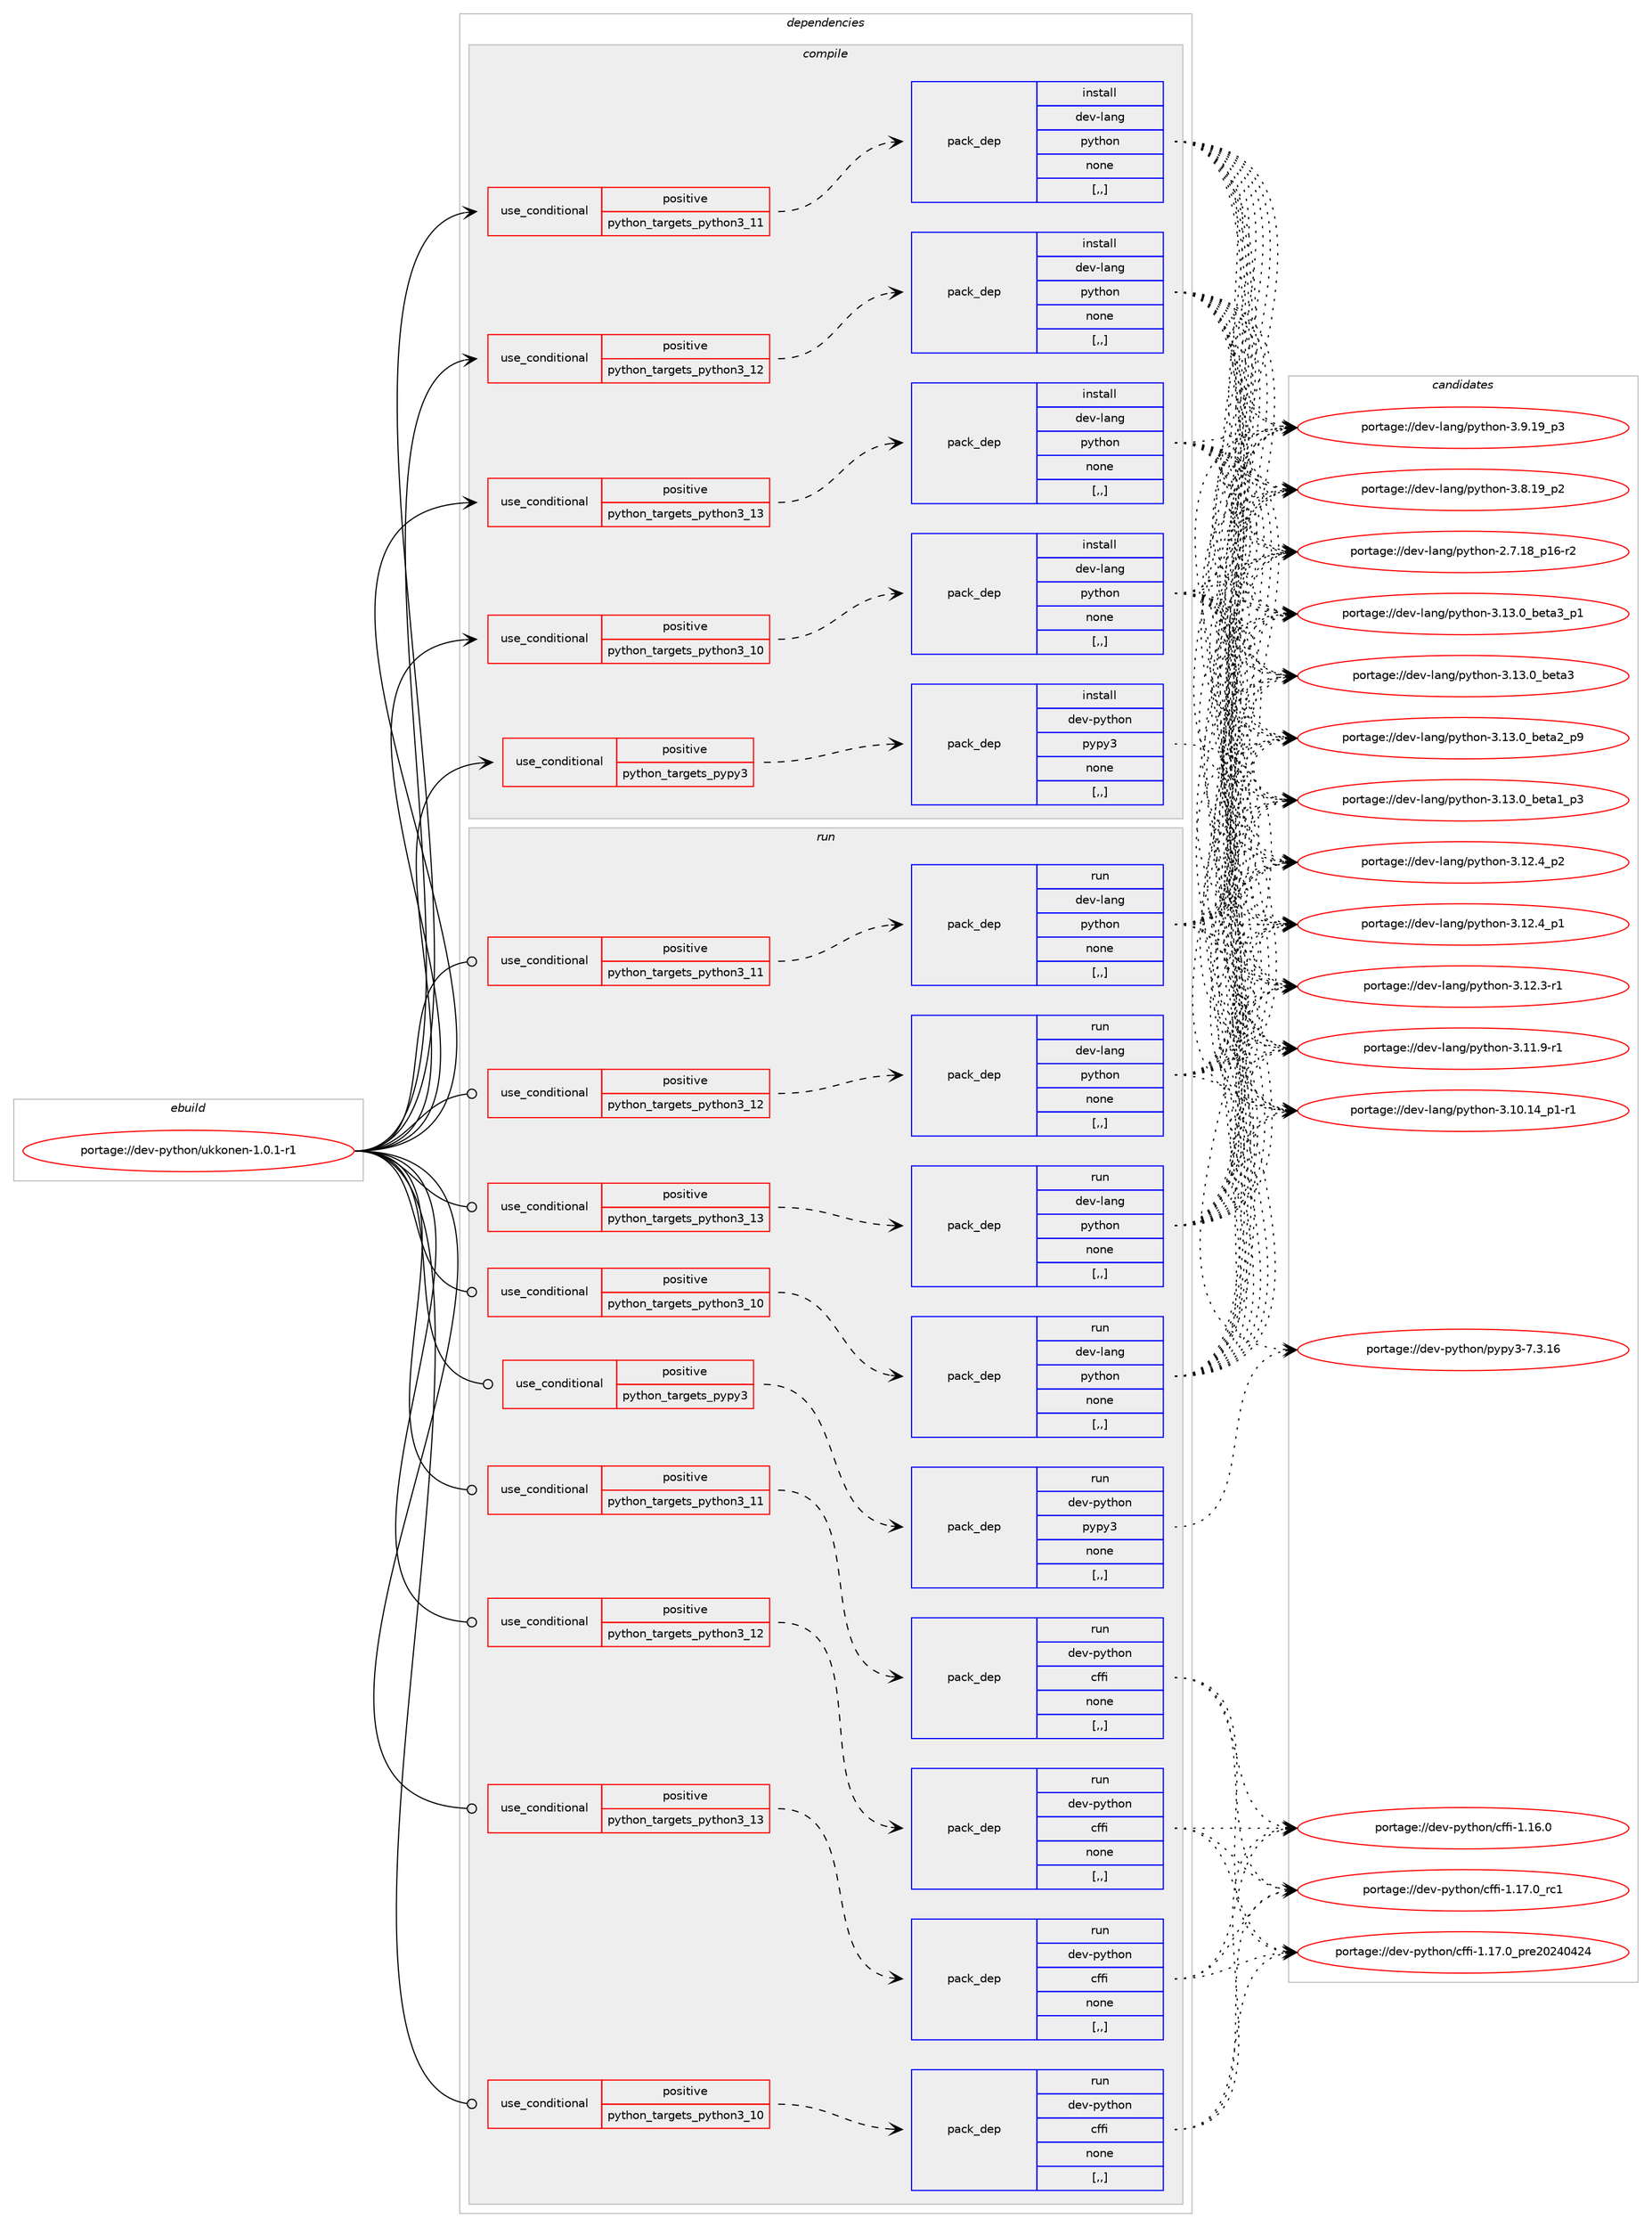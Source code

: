 digraph prolog {

# *************
# Graph options
# *************

newrank=true;
concentrate=true;
compound=true;
graph [rankdir=LR,fontname=Helvetica,fontsize=10,ranksep=1.5];#, ranksep=2.5, nodesep=0.2];
edge  [arrowhead=vee];
node  [fontname=Helvetica,fontsize=10];

# **********
# The ebuild
# **********

subgraph cluster_leftcol {
color=gray;
rank=same;
label=<<i>ebuild</i>>;
id [label="portage://dev-python/ukkonen-1.0.1-r1", color=red, width=4, href="../dev-python/ukkonen-1.0.1-r1.svg"];
}

# ****************
# The dependencies
# ****************

subgraph cluster_midcol {
color=gray;
label=<<i>dependencies</i>>;
subgraph cluster_compile {
fillcolor="#eeeeee";
style=filled;
label=<<i>compile</i>>;
subgraph cond40414 {
dependency165416 [label=<<TABLE BORDER="0" CELLBORDER="1" CELLSPACING="0" CELLPADDING="4"><TR><TD ROWSPAN="3" CELLPADDING="10">use_conditional</TD></TR><TR><TD>positive</TD></TR><TR><TD>python_targets_pypy3</TD></TR></TABLE>>, shape=none, color=red];
subgraph pack123741 {
dependency165417 [label=<<TABLE BORDER="0" CELLBORDER="1" CELLSPACING="0" CELLPADDING="4" WIDTH="220"><TR><TD ROWSPAN="6" CELLPADDING="30">pack_dep</TD></TR><TR><TD WIDTH="110">install</TD></TR><TR><TD>dev-python</TD></TR><TR><TD>pypy3</TD></TR><TR><TD>none</TD></TR><TR><TD>[,,]</TD></TR></TABLE>>, shape=none, color=blue];
}
dependency165416:e -> dependency165417:w [weight=20,style="dashed",arrowhead="vee"];
}
id:e -> dependency165416:w [weight=20,style="solid",arrowhead="vee"];
subgraph cond40415 {
dependency165418 [label=<<TABLE BORDER="0" CELLBORDER="1" CELLSPACING="0" CELLPADDING="4"><TR><TD ROWSPAN="3" CELLPADDING="10">use_conditional</TD></TR><TR><TD>positive</TD></TR><TR><TD>python_targets_python3_10</TD></TR></TABLE>>, shape=none, color=red];
subgraph pack123742 {
dependency165419 [label=<<TABLE BORDER="0" CELLBORDER="1" CELLSPACING="0" CELLPADDING="4" WIDTH="220"><TR><TD ROWSPAN="6" CELLPADDING="30">pack_dep</TD></TR><TR><TD WIDTH="110">install</TD></TR><TR><TD>dev-lang</TD></TR><TR><TD>python</TD></TR><TR><TD>none</TD></TR><TR><TD>[,,]</TD></TR></TABLE>>, shape=none, color=blue];
}
dependency165418:e -> dependency165419:w [weight=20,style="dashed",arrowhead="vee"];
}
id:e -> dependency165418:w [weight=20,style="solid",arrowhead="vee"];
subgraph cond40416 {
dependency165420 [label=<<TABLE BORDER="0" CELLBORDER="1" CELLSPACING="0" CELLPADDING="4"><TR><TD ROWSPAN="3" CELLPADDING="10">use_conditional</TD></TR><TR><TD>positive</TD></TR><TR><TD>python_targets_python3_11</TD></TR></TABLE>>, shape=none, color=red];
subgraph pack123743 {
dependency165421 [label=<<TABLE BORDER="0" CELLBORDER="1" CELLSPACING="0" CELLPADDING="4" WIDTH="220"><TR><TD ROWSPAN="6" CELLPADDING="30">pack_dep</TD></TR><TR><TD WIDTH="110">install</TD></TR><TR><TD>dev-lang</TD></TR><TR><TD>python</TD></TR><TR><TD>none</TD></TR><TR><TD>[,,]</TD></TR></TABLE>>, shape=none, color=blue];
}
dependency165420:e -> dependency165421:w [weight=20,style="dashed",arrowhead="vee"];
}
id:e -> dependency165420:w [weight=20,style="solid",arrowhead="vee"];
subgraph cond40417 {
dependency165422 [label=<<TABLE BORDER="0" CELLBORDER="1" CELLSPACING="0" CELLPADDING="4"><TR><TD ROWSPAN="3" CELLPADDING="10">use_conditional</TD></TR><TR><TD>positive</TD></TR><TR><TD>python_targets_python3_12</TD></TR></TABLE>>, shape=none, color=red];
subgraph pack123744 {
dependency165423 [label=<<TABLE BORDER="0" CELLBORDER="1" CELLSPACING="0" CELLPADDING="4" WIDTH="220"><TR><TD ROWSPAN="6" CELLPADDING="30">pack_dep</TD></TR><TR><TD WIDTH="110">install</TD></TR><TR><TD>dev-lang</TD></TR><TR><TD>python</TD></TR><TR><TD>none</TD></TR><TR><TD>[,,]</TD></TR></TABLE>>, shape=none, color=blue];
}
dependency165422:e -> dependency165423:w [weight=20,style="dashed",arrowhead="vee"];
}
id:e -> dependency165422:w [weight=20,style="solid",arrowhead="vee"];
subgraph cond40418 {
dependency165424 [label=<<TABLE BORDER="0" CELLBORDER="1" CELLSPACING="0" CELLPADDING="4"><TR><TD ROWSPAN="3" CELLPADDING="10">use_conditional</TD></TR><TR><TD>positive</TD></TR><TR><TD>python_targets_python3_13</TD></TR></TABLE>>, shape=none, color=red];
subgraph pack123745 {
dependency165425 [label=<<TABLE BORDER="0" CELLBORDER="1" CELLSPACING="0" CELLPADDING="4" WIDTH="220"><TR><TD ROWSPAN="6" CELLPADDING="30">pack_dep</TD></TR><TR><TD WIDTH="110">install</TD></TR><TR><TD>dev-lang</TD></TR><TR><TD>python</TD></TR><TR><TD>none</TD></TR><TR><TD>[,,]</TD></TR></TABLE>>, shape=none, color=blue];
}
dependency165424:e -> dependency165425:w [weight=20,style="dashed",arrowhead="vee"];
}
id:e -> dependency165424:w [weight=20,style="solid",arrowhead="vee"];
}
subgraph cluster_compileandrun {
fillcolor="#eeeeee";
style=filled;
label=<<i>compile and run</i>>;
}
subgraph cluster_run {
fillcolor="#eeeeee";
style=filled;
label=<<i>run</i>>;
subgraph cond40419 {
dependency165426 [label=<<TABLE BORDER="0" CELLBORDER="1" CELLSPACING="0" CELLPADDING="4"><TR><TD ROWSPAN="3" CELLPADDING="10">use_conditional</TD></TR><TR><TD>positive</TD></TR><TR><TD>python_targets_pypy3</TD></TR></TABLE>>, shape=none, color=red];
subgraph pack123746 {
dependency165427 [label=<<TABLE BORDER="0" CELLBORDER="1" CELLSPACING="0" CELLPADDING="4" WIDTH="220"><TR><TD ROWSPAN="6" CELLPADDING="30">pack_dep</TD></TR><TR><TD WIDTH="110">run</TD></TR><TR><TD>dev-python</TD></TR><TR><TD>pypy3</TD></TR><TR><TD>none</TD></TR><TR><TD>[,,]</TD></TR></TABLE>>, shape=none, color=blue];
}
dependency165426:e -> dependency165427:w [weight=20,style="dashed",arrowhead="vee"];
}
id:e -> dependency165426:w [weight=20,style="solid",arrowhead="odot"];
subgraph cond40420 {
dependency165428 [label=<<TABLE BORDER="0" CELLBORDER="1" CELLSPACING="0" CELLPADDING="4"><TR><TD ROWSPAN="3" CELLPADDING="10">use_conditional</TD></TR><TR><TD>positive</TD></TR><TR><TD>python_targets_python3_10</TD></TR></TABLE>>, shape=none, color=red];
subgraph pack123747 {
dependency165429 [label=<<TABLE BORDER="0" CELLBORDER="1" CELLSPACING="0" CELLPADDING="4" WIDTH="220"><TR><TD ROWSPAN="6" CELLPADDING="30">pack_dep</TD></TR><TR><TD WIDTH="110">run</TD></TR><TR><TD>dev-lang</TD></TR><TR><TD>python</TD></TR><TR><TD>none</TD></TR><TR><TD>[,,]</TD></TR></TABLE>>, shape=none, color=blue];
}
dependency165428:e -> dependency165429:w [weight=20,style="dashed",arrowhead="vee"];
}
id:e -> dependency165428:w [weight=20,style="solid",arrowhead="odot"];
subgraph cond40421 {
dependency165430 [label=<<TABLE BORDER="0" CELLBORDER="1" CELLSPACING="0" CELLPADDING="4"><TR><TD ROWSPAN="3" CELLPADDING="10">use_conditional</TD></TR><TR><TD>positive</TD></TR><TR><TD>python_targets_python3_10</TD></TR></TABLE>>, shape=none, color=red];
subgraph pack123748 {
dependency165431 [label=<<TABLE BORDER="0" CELLBORDER="1" CELLSPACING="0" CELLPADDING="4" WIDTH="220"><TR><TD ROWSPAN="6" CELLPADDING="30">pack_dep</TD></TR><TR><TD WIDTH="110">run</TD></TR><TR><TD>dev-python</TD></TR><TR><TD>cffi</TD></TR><TR><TD>none</TD></TR><TR><TD>[,,]</TD></TR></TABLE>>, shape=none, color=blue];
}
dependency165430:e -> dependency165431:w [weight=20,style="dashed",arrowhead="vee"];
}
id:e -> dependency165430:w [weight=20,style="solid",arrowhead="odot"];
subgraph cond40422 {
dependency165432 [label=<<TABLE BORDER="0" CELLBORDER="1" CELLSPACING="0" CELLPADDING="4"><TR><TD ROWSPAN="3" CELLPADDING="10">use_conditional</TD></TR><TR><TD>positive</TD></TR><TR><TD>python_targets_python3_11</TD></TR></TABLE>>, shape=none, color=red];
subgraph pack123749 {
dependency165433 [label=<<TABLE BORDER="0" CELLBORDER="1" CELLSPACING="0" CELLPADDING="4" WIDTH="220"><TR><TD ROWSPAN="6" CELLPADDING="30">pack_dep</TD></TR><TR><TD WIDTH="110">run</TD></TR><TR><TD>dev-lang</TD></TR><TR><TD>python</TD></TR><TR><TD>none</TD></TR><TR><TD>[,,]</TD></TR></TABLE>>, shape=none, color=blue];
}
dependency165432:e -> dependency165433:w [weight=20,style="dashed",arrowhead="vee"];
}
id:e -> dependency165432:w [weight=20,style="solid",arrowhead="odot"];
subgraph cond40423 {
dependency165434 [label=<<TABLE BORDER="0" CELLBORDER="1" CELLSPACING="0" CELLPADDING="4"><TR><TD ROWSPAN="3" CELLPADDING="10">use_conditional</TD></TR><TR><TD>positive</TD></TR><TR><TD>python_targets_python3_11</TD></TR></TABLE>>, shape=none, color=red];
subgraph pack123750 {
dependency165435 [label=<<TABLE BORDER="0" CELLBORDER="1" CELLSPACING="0" CELLPADDING="4" WIDTH="220"><TR><TD ROWSPAN="6" CELLPADDING="30">pack_dep</TD></TR><TR><TD WIDTH="110">run</TD></TR><TR><TD>dev-python</TD></TR><TR><TD>cffi</TD></TR><TR><TD>none</TD></TR><TR><TD>[,,]</TD></TR></TABLE>>, shape=none, color=blue];
}
dependency165434:e -> dependency165435:w [weight=20,style="dashed",arrowhead="vee"];
}
id:e -> dependency165434:w [weight=20,style="solid",arrowhead="odot"];
subgraph cond40424 {
dependency165436 [label=<<TABLE BORDER="0" CELLBORDER="1" CELLSPACING="0" CELLPADDING="4"><TR><TD ROWSPAN="3" CELLPADDING="10">use_conditional</TD></TR><TR><TD>positive</TD></TR><TR><TD>python_targets_python3_12</TD></TR></TABLE>>, shape=none, color=red];
subgraph pack123751 {
dependency165437 [label=<<TABLE BORDER="0" CELLBORDER="1" CELLSPACING="0" CELLPADDING="4" WIDTH="220"><TR><TD ROWSPAN="6" CELLPADDING="30">pack_dep</TD></TR><TR><TD WIDTH="110">run</TD></TR><TR><TD>dev-lang</TD></TR><TR><TD>python</TD></TR><TR><TD>none</TD></TR><TR><TD>[,,]</TD></TR></TABLE>>, shape=none, color=blue];
}
dependency165436:e -> dependency165437:w [weight=20,style="dashed",arrowhead="vee"];
}
id:e -> dependency165436:w [weight=20,style="solid",arrowhead="odot"];
subgraph cond40425 {
dependency165438 [label=<<TABLE BORDER="0" CELLBORDER="1" CELLSPACING="0" CELLPADDING="4"><TR><TD ROWSPAN="3" CELLPADDING="10">use_conditional</TD></TR><TR><TD>positive</TD></TR><TR><TD>python_targets_python3_12</TD></TR></TABLE>>, shape=none, color=red];
subgraph pack123752 {
dependency165439 [label=<<TABLE BORDER="0" CELLBORDER="1" CELLSPACING="0" CELLPADDING="4" WIDTH="220"><TR><TD ROWSPAN="6" CELLPADDING="30">pack_dep</TD></TR><TR><TD WIDTH="110">run</TD></TR><TR><TD>dev-python</TD></TR><TR><TD>cffi</TD></TR><TR><TD>none</TD></TR><TR><TD>[,,]</TD></TR></TABLE>>, shape=none, color=blue];
}
dependency165438:e -> dependency165439:w [weight=20,style="dashed",arrowhead="vee"];
}
id:e -> dependency165438:w [weight=20,style="solid",arrowhead="odot"];
subgraph cond40426 {
dependency165440 [label=<<TABLE BORDER="0" CELLBORDER="1" CELLSPACING="0" CELLPADDING="4"><TR><TD ROWSPAN="3" CELLPADDING="10">use_conditional</TD></TR><TR><TD>positive</TD></TR><TR><TD>python_targets_python3_13</TD></TR></TABLE>>, shape=none, color=red];
subgraph pack123753 {
dependency165441 [label=<<TABLE BORDER="0" CELLBORDER="1" CELLSPACING="0" CELLPADDING="4" WIDTH="220"><TR><TD ROWSPAN="6" CELLPADDING="30">pack_dep</TD></TR><TR><TD WIDTH="110">run</TD></TR><TR><TD>dev-lang</TD></TR><TR><TD>python</TD></TR><TR><TD>none</TD></TR><TR><TD>[,,]</TD></TR></TABLE>>, shape=none, color=blue];
}
dependency165440:e -> dependency165441:w [weight=20,style="dashed",arrowhead="vee"];
}
id:e -> dependency165440:w [weight=20,style="solid",arrowhead="odot"];
subgraph cond40427 {
dependency165442 [label=<<TABLE BORDER="0" CELLBORDER="1" CELLSPACING="0" CELLPADDING="4"><TR><TD ROWSPAN="3" CELLPADDING="10">use_conditional</TD></TR><TR><TD>positive</TD></TR><TR><TD>python_targets_python3_13</TD></TR></TABLE>>, shape=none, color=red];
subgraph pack123754 {
dependency165443 [label=<<TABLE BORDER="0" CELLBORDER="1" CELLSPACING="0" CELLPADDING="4" WIDTH="220"><TR><TD ROWSPAN="6" CELLPADDING="30">pack_dep</TD></TR><TR><TD WIDTH="110">run</TD></TR><TR><TD>dev-python</TD></TR><TR><TD>cffi</TD></TR><TR><TD>none</TD></TR><TR><TD>[,,]</TD></TR></TABLE>>, shape=none, color=blue];
}
dependency165442:e -> dependency165443:w [weight=20,style="dashed",arrowhead="vee"];
}
id:e -> dependency165442:w [weight=20,style="solid",arrowhead="odot"];
}
}

# **************
# The candidates
# **************

subgraph cluster_choices {
rank=same;
color=gray;
label=<<i>candidates</i>>;

subgraph choice123741 {
color=black;
nodesep=1;
choice10010111845112121116104111110471121211121215145554651464954 [label="portage://dev-python/pypy3-7.3.16", color=red, width=4,href="../dev-python/pypy3-7.3.16.svg"];
dependency165417:e -> choice10010111845112121116104111110471121211121215145554651464954:w [style=dotted,weight="100"];
}
subgraph choice123742 {
color=black;
nodesep=1;
choice10010111845108971101034711212111610411111045514649514648959810111697519511249 [label="portage://dev-lang/python-3.13.0_beta3_p1", color=red, width=4,href="../dev-lang/python-3.13.0_beta3_p1.svg"];
choice1001011184510897110103471121211161041111104551464951464895981011169751 [label="portage://dev-lang/python-3.13.0_beta3", color=red, width=4,href="../dev-lang/python-3.13.0_beta3.svg"];
choice10010111845108971101034711212111610411111045514649514648959810111697509511257 [label="portage://dev-lang/python-3.13.0_beta2_p9", color=red, width=4,href="../dev-lang/python-3.13.0_beta2_p9.svg"];
choice10010111845108971101034711212111610411111045514649514648959810111697499511251 [label="portage://dev-lang/python-3.13.0_beta1_p3", color=red, width=4,href="../dev-lang/python-3.13.0_beta1_p3.svg"];
choice100101118451089711010347112121116104111110455146495046529511250 [label="portage://dev-lang/python-3.12.4_p2", color=red, width=4,href="../dev-lang/python-3.12.4_p2.svg"];
choice100101118451089711010347112121116104111110455146495046529511249 [label="portage://dev-lang/python-3.12.4_p1", color=red, width=4,href="../dev-lang/python-3.12.4_p1.svg"];
choice100101118451089711010347112121116104111110455146495046514511449 [label="portage://dev-lang/python-3.12.3-r1", color=red, width=4,href="../dev-lang/python-3.12.3-r1.svg"];
choice100101118451089711010347112121116104111110455146494946574511449 [label="portage://dev-lang/python-3.11.9-r1", color=red, width=4,href="../dev-lang/python-3.11.9-r1.svg"];
choice100101118451089711010347112121116104111110455146494846495295112494511449 [label="portage://dev-lang/python-3.10.14_p1-r1", color=red, width=4,href="../dev-lang/python-3.10.14_p1-r1.svg"];
choice100101118451089711010347112121116104111110455146574649579511251 [label="portage://dev-lang/python-3.9.19_p3", color=red, width=4,href="../dev-lang/python-3.9.19_p3.svg"];
choice100101118451089711010347112121116104111110455146564649579511250 [label="portage://dev-lang/python-3.8.19_p2", color=red, width=4,href="../dev-lang/python-3.8.19_p2.svg"];
choice100101118451089711010347112121116104111110455046554649569511249544511450 [label="portage://dev-lang/python-2.7.18_p16-r2", color=red, width=4,href="../dev-lang/python-2.7.18_p16-r2.svg"];
dependency165419:e -> choice10010111845108971101034711212111610411111045514649514648959810111697519511249:w [style=dotted,weight="100"];
dependency165419:e -> choice1001011184510897110103471121211161041111104551464951464895981011169751:w [style=dotted,weight="100"];
dependency165419:e -> choice10010111845108971101034711212111610411111045514649514648959810111697509511257:w [style=dotted,weight="100"];
dependency165419:e -> choice10010111845108971101034711212111610411111045514649514648959810111697499511251:w [style=dotted,weight="100"];
dependency165419:e -> choice100101118451089711010347112121116104111110455146495046529511250:w [style=dotted,weight="100"];
dependency165419:e -> choice100101118451089711010347112121116104111110455146495046529511249:w [style=dotted,weight="100"];
dependency165419:e -> choice100101118451089711010347112121116104111110455146495046514511449:w [style=dotted,weight="100"];
dependency165419:e -> choice100101118451089711010347112121116104111110455146494946574511449:w [style=dotted,weight="100"];
dependency165419:e -> choice100101118451089711010347112121116104111110455146494846495295112494511449:w [style=dotted,weight="100"];
dependency165419:e -> choice100101118451089711010347112121116104111110455146574649579511251:w [style=dotted,weight="100"];
dependency165419:e -> choice100101118451089711010347112121116104111110455146564649579511250:w [style=dotted,weight="100"];
dependency165419:e -> choice100101118451089711010347112121116104111110455046554649569511249544511450:w [style=dotted,weight="100"];
}
subgraph choice123743 {
color=black;
nodesep=1;
choice10010111845108971101034711212111610411111045514649514648959810111697519511249 [label="portage://dev-lang/python-3.13.0_beta3_p1", color=red, width=4,href="../dev-lang/python-3.13.0_beta3_p1.svg"];
choice1001011184510897110103471121211161041111104551464951464895981011169751 [label="portage://dev-lang/python-3.13.0_beta3", color=red, width=4,href="../dev-lang/python-3.13.0_beta3.svg"];
choice10010111845108971101034711212111610411111045514649514648959810111697509511257 [label="portage://dev-lang/python-3.13.0_beta2_p9", color=red, width=4,href="../dev-lang/python-3.13.0_beta2_p9.svg"];
choice10010111845108971101034711212111610411111045514649514648959810111697499511251 [label="portage://dev-lang/python-3.13.0_beta1_p3", color=red, width=4,href="../dev-lang/python-3.13.0_beta1_p3.svg"];
choice100101118451089711010347112121116104111110455146495046529511250 [label="portage://dev-lang/python-3.12.4_p2", color=red, width=4,href="../dev-lang/python-3.12.4_p2.svg"];
choice100101118451089711010347112121116104111110455146495046529511249 [label="portage://dev-lang/python-3.12.4_p1", color=red, width=4,href="../dev-lang/python-3.12.4_p1.svg"];
choice100101118451089711010347112121116104111110455146495046514511449 [label="portage://dev-lang/python-3.12.3-r1", color=red, width=4,href="../dev-lang/python-3.12.3-r1.svg"];
choice100101118451089711010347112121116104111110455146494946574511449 [label="portage://dev-lang/python-3.11.9-r1", color=red, width=4,href="../dev-lang/python-3.11.9-r1.svg"];
choice100101118451089711010347112121116104111110455146494846495295112494511449 [label="portage://dev-lang/python-3.10.14_p1-r1", color=red, width=4,href="../dev-lang/python-3.10.14_p1-r1.svg"];
choice100101118451089711010347112121116104111110455146574649579511251 [label="portage://dev-lang/python-3.9.19_p3", color=red, width=4,href="../dev-lang/python-3.9.19_p3.svg"];
choice100101118451089711010347112121116104111110455146564649579511250 [label="portage://dev-lang/python-3.8.19_p2", color=red, width=4,href="../dev-lang/python-3.8.19_p2.svg"];
choice100101118451089711010347112121116104111110455046554649569511249544511450 [label="portage://dev-lang/python-2.7.18_p16-r2", color=red, width=4,href="../dev-lang/python-2.7.18_p16-r2.svg"];
dependency165421:e -> choice10010111845108971101034711212111610411111045514649514648959810111697519511249:w [style=dotted,weight="100"];
dependency165421:e -> choice1001011184510897110103471121211161041111104551464951464895981011169751:w [style=dotted,weight="100"];
dependency165421:e -> choice10010111845108971101034711212111610411111045514649514648959810111697509511257:w [style=dotted,weight="100"];
dependency165421:e -> choice10010111845108971101034711212111610411111045514649514648959810111697499511251:w [style=dotted,weight="100"];
dependency165421:e -> choice100101118451089711010347112121116104111110455146495046529511250:w [style=dotted,weight="100"];
dependency165421:e -> choice100101118451089711010347112121116104111110455146495046529511249:w [style=dotted,weight="100"];
dependency165421:e -> choice100101118451089711010347112121116104111110455146495046514511449:w [style=dotted,weight="100"];
dependency165421:e -> choice100101118451089711010347112121116104111110455146494946574511449:w [style=dotted,weight="100"];
dependency165421:e -> choice100101118451089711010347112121116104111110455146494846495295112494511449:w [style=dotted,weight="100"];
dependency165421:e -> choice100101118451089711010347112121116104111110455146574649579511251:w [style=dotted,weight="100"];
dependency165421:e -> choice100101118451089711010347112121116104111110455146564649579511250:w [style=dotted,weight="100"];
dependency165421:e -> choice100101118451089711010347112121116104111110455046554649569511249544511450:w [style=dotted,weight="100"];
}
subgraph choice123744 {
color=black;
nodesep=1;
choice10010111845108971101034711212111610411111045514649514648959810111697519511249 [label="portage://dev-lang/python-3.13.0_beta3_p1", color=red, width=4,href="../dev-lang/python-3.13.0_beta3_p1.svg"];
choice1001011184510897110103471121211161041111104551464951464895981011169751 [label="portage://dev-lang/python-3.13.0_beta3", color=red, width=4,href="../dev-lang/python-3.13.0_beta3.svg"];
choice10010111845108971101034711212111610411111045514649514648959810111697509511257 [label="portage://dev-lang/python-3.13.0_beta2_p9", color=red, width=4,href="../dev-lang/python-3.13.0_beta2_p9.svg"];
choice10010111845108971101034711212111610411111045514649514648959810111697499511251 [label="portage://dev-lang/python-3.13.0_beta1_p3", color=red, width=4,href="../dev-lang/python-3.13.0_beta1_p3.svg"];
choice100101118451089711010347112121116104111110455146495046529511250 [label="portage://dev-lang/python-3.12.4_p2", color=red, width=4,href="../dev-lang/python-3.12.4_p2.svg"];
choice100101118451089711010347112121116104111110455146495046529511249 [label="portage://dev-lang/python-3.12.4_p1", color=red, width=4,href="../dev-lang/python-3.12.4_p1.svg"];
choice100101118451089711010347112121116104111110455146495046514511449 [label="portage://dev-lang/python-3.12.3-r1", color=red, width=4,href="../dev-lang/python-3.12.3-r1.svg"];
choice100101118451089711010347112121116104111110455146494946574511449 [label="portage://dev-lang/python-3.11.9-r1", color=red, width=4,href="../dev-lang/python-3.11.9-r1.svg"];
choice100101118451089711010347112121116104111110455146494846495295112494511449 [label="portage://dev-lang/python-3.10.14_p1-r1", color=red, width=4,href="../dev-lang/python-3.10.14_p1-r1.svg"];
choice100101118451089711010347112121116104111110455146574649579511251 [label="portage://dev-lang/python-3.9.19_p3", color=red, width=4,href="../dev-lang/python-3.9.19_p3.svg"];
choice100101118451089711010347112121116104111110455146564649579511250 [label="portage://dev-lang/python-3.8.19_p2", color=red, width=4,href="../dev-lang/python-3.8.19_p2.svg"];
choice100101118451089711010347112121116104111110455046554649569511249544511450 [label="portage://dev-lang/python-2.7.18_p16-r2", color=red, width=4,href="../dev-lang/python-2.7.18_p16-r2.svg"];
dependency165423:e -> choice10010111845108971101034711212111610411111045514649514648959810111697519511249:w [style=dotted,weight="100"];
dependency165423:e -> choice1001011184510897110103471121211161041111104551464951464895981011169751:w [style=dotted,weight="100"];
dependency165423:e -> choice10010111845108971101034711212111610411111045514649514648959810111697509511257:w [style=dotted,weight="100"];
dependency165423:e -> choice10010111845108971101034711212111610411111045514649514648959810111697499511251:w [style=dotted,weight="100"];
dependency165423:e -> choice100101118451089711010347112121116104111110455146495046529511250:w [style=dotted,weight="100"];
dependency165423:e -> choice100101118451089711010347112121116104111110455146495046529511249:w [style=dotted,weight="100"];
dependency165423:e -> choice100101118451089711010347112121116104111110455146495046514511449:w [style=dotted,weight="100"];
dependency165423:e -> choice100101118451089711010347112121116104111110455146494946574511449:w [style=dotted,weight="100"];
dependency165423:e -> choice100101118451089711010347112121116104111110455146494846495295112494511449:w [style=dotted,weight="100"];
dependency165423:e -> choice100101118451089711010347112121116104111110455146574649579511251:w [style=dotted,weight="100"];
dependency165423:e -> choice100101118451089711010347112121116104111110455146564649579511250:w [style=dotted,weight="100"];
dependency165423:e -> choice100101118451089711010347112121116104111110455046554649569511249544511450:w [style=dotted,weight="100"];
}
subgraph choice123745 {
color=black;
nodesep=1;
choice10010111845108971101034711212111610411111045514649514648959810111697519511249 [label="portage://dev-lang/python-3.13.0_beta3_p1", color=red, width=4,href="../dev-lang/python-3.13.0_beta3_p1.svg"];
choice1001011184510897110103471121211161041111104551464951464895981011169751 [label="portage://dev-lang/python-3.13.0_beta3", color=red, width=4,href="../dev-lang/python-3.13.0_beta3.svg"];
choice10010111845108971101034711212111610411111045514649514648959810111697509511257 [label="portage://dev-lang/python-3.13.0_beta2_p9", color=red, width=4,href="../dev-lang/python-3.13.0_beta2_p9.svg"];
choice10010111845108971101034711212111610411111045514649514648959810111697499511251 [label="portage://dev-lang/python-3.13.0_beta1_p3", color=red, width=4,href="../dev-lang/python-3.13.0_beta1_p3.svg"];
choice100101118451089711010347112121116104111110455146495046529511250 [label="portage://dev-lang/python-3.12.4_p2", color=red, width=4,href="../dev-lang/python-3.12.4_p2.svg"];
choice100101118451089711010347112121116104111110455146495046529511249 [label="portage://dev-lang/python-3.12.4_p1", color=red, width=4,href="../dev-lang/python-3.12.4_p1.svg"];
choice100101118451089711010347112121116104111110455146495046514511449 [label="portage://dev-lang/python-3.12.3-r1", color=red, width=4,href="../dev-lang/python-3.12.3-r1.svg"];
choice100101118451089711010347112121116104111110455146494946574511449 [label="portage://dev-lang/python-3.11.9-r1", color=red, width=4,href="../dev-lang/python-3.11.9-r1.svg"];
choice100101118451089711010347112121116104111110455146494846495295112494511449 [label="portage://dev-lang/python-3.10.14_p1-r1", color=red, width=4,href="../dev-lang/python-3.10.14_p1-r1.svg"];
choice100101118451089711010347112121116104111110455146574649579511251 [label="portage://dev-lang/python-3.9.19_p3", color=red, width=4,href="../dev-lang/python-3.9.19_p3.svg"];
choice100101118451089711010347112121116104111110455146564649579511250 [label="portage://dev-lang/python-3.8.19_p2", color=red, width=4,href="../dev-lang/python-3.8.19_p2.svg"];
choice100101118451089711010347112121116104111110455046554649569511249544511450 [label="portage://dev-lang/python-2.7.18_p16-r2", color=red, width=4,href="../dev-lang/python-2.7.18_p16-r2.svg"];
dependency165425:e -> choice10010111845108971101034711212111610411111045514649514648959810111697519511249:w [style=dotted,weight="100"];
dependency165425:e -> choice1001011184510897110103471121211161041111104551464951464895981011169751:w [style=dotted,weight="100"];
dependency165425:e -> choice10010111845108971101034711212111610411111045514649514648959810111697509511257:w [style=dotted,weight="100"];
dependency165425:e -> choice10010111845108971101034711212111610411111045514649514648959810111697499511251:w [style=dotted,weight="100"];
dependency165425:e -> choice100101118451089711010347112121116104111110455146495046529511250:w [style=dotted,weight="100"];
dependency165425:e -> choice100101118451089711010347112121116104111110455146495046529511249:w [style=dotted,weight="100"];
dependency165425:e -> choice100101118451089711010347112121116104111110455146495046514511449:w [style=dotted,weight="100"];
dependency165425:e -> choice100101118451089711010347112121116104111110455146494946574511449:w [style=dotted,weight="100"];
dependency165425:e -> choice100101118451089711010347112121116104111110455146494846495295112494511449:w [style=dotted,weight="100"];
dependency165425:e -> choice100101118451089711010347112121116104111110455146574649579511251:w [style=dotted,weight="100"];
dependency165425:e -> choice100101118451089711010347112121116104111110455146564649579511250:w [style=dotted,weight="100"];
dependency165425:e -> choice100101118451089711010347112121116104111110455046554649569511249544511450:w [style=dotted,weight="100"];
}
subgraph choice123746 {
color=black;
nodesep=1;
choice10010111845112121116104111110471121211121215145554651464954 [label="portage://dev-python/pypy3-7.3.16", color=red, width=4,href="../dev-python/pypy3-7.3.16.svg"];
dependency165427:e -> choice10010111845112121116104111110471121211121215145554651464954:w [style=dotted,weight="100"];
}
subgraph choice123747 {
color=black;
nodesep=1;
choice10010111845108971101034711212111610411111045514649514648959810111697519511249 [label="portage://dev-lang/python-3.13.0_beta3_p1", color=red, width=4,href="../dev-lang/python-3.13.0_beta3_p1.svg"];
choice1001011184510897110103471121211161041111104551464951464895981011169751 [label="portage://dev-lang/python-3.13.0_beta3", color=red, width=4,href="../dev-lang/python-3.13.0_beta3.svg"];
choice10010111845108971101034711212111610411111045514649514648959810111697509511257 [label="portage://dev-lang/python-3.13.0_beta2_p9", color=red, width=4,href="../dev-lang/python-3.13.0_beta2_p9.svg"];
choice10010111845108971101034711212111610411111045514649514648959810111697499511251 [label="portage://dev-lang/python-3.13.0_beta1_p3", color=red, width=4,href="../dev-lang/python-3.13.0_beta1_p3.svg"];
choice100101118451089711010347112121116104111110455146495046529511250 [label="portage://dev-lang/python-3.12.4_p2", color=red, width=4,href="../dev-lang/python-3.12.4_p2.svg"];
choice100101118451089711010347112121116104111110455146495046529511249 [label="portage://dev-lang/python-3.12.4_p1", color=red, width=4,href="../dev-lang/python-3.12.4_p1.svg"];
choice100101118451089711010347112121116104111110455146495046514511449 [label="portage://dev-lang/python-3.12.3-r1", color=red, width=4,href="../dev-lang/python-3.12.3-r1.svg"];
choice100101118451089711010347112121116104111110455146494946574511449 [label="portage://dev-lang/python-3.11.9-r1", color=red, width=4,href="../dev-lang/python-3.11.9-r1.svg"];
choice100101118451089711010347112121116104111110455146494846495295112494511449 [label="portage://dev-lang/python-3.10.14_p1-r1", color=red, width=4,href="../dev-lang/python-3.10.14_p1-r1.svg"];
choice100101118451089711010347112121116104111110455146574649579511251 [label="portage://dev-lang/python-3.9.19_p3", color=red, width=4,href="../dev-lang/python-3.9.19_p3.svg"];
choice100101118451089711010347112121116104111110455146564649579511250 [label="portage://dev-lang/python-3.8.19_p2", color=red, width=4,href="../dev-lang/python-3.8.19_p2.svg"];
choice100101118451089711010347112121116104111110455046554649569511249544511450 [label="portage://dev-lang/python-2.7.18_p16-r2", color=red, width=4,href="../dev-lang/python-2.7.18_p16-r2.svg"];
dependency165429:e -> choice10010111845108971101034711212111610411111045514649514648959810111697519511249:w [style=dotted,weight="100"];
dependency165429:e -> choice1001011184510897110103471121211161041111104551464951464895981011169751:w [style=dotted,weight="100"];
dependency165429:e -> choice10010111845108971101034711212111610411111045514649514648959810111697509511257:w [style=dotted,weight="100"];
dependency165429:e -> choice10010111845108971101034711212111610411111045514649514648959810111697499511251:w [style=dotted,weight="100"];
dependency165429:e -> choice100101118451089711010347112121116104111110455146495046529511250:w [style=dotted,weight="100"];
dependency165429:e -> choice100101118451089711010347112121116104111110455146495046529511249:w [style=dotted,weight="100"];
dependency165429:e -> choice100101118451089711010347112121116104111110455146495046514511449:w [style=dotted,weight="100"];
dependency165429:e -> choice100101118451089711010347112121116104111110455146494946574511449:w [style=dotted,weight="100"];
dependency165429:e -> choice100101118451089711010347112121116104111110455146494846495295112494511449:w [style=dotted,weight="100"];
dependency165429:e -> choice100101118451089711010347112121116104111110455146574649579511251:w [style=dotted,weight="100"];
dependency165429:e -> choice100101118451089711010347112121116104111110455146564649579511250:w [style=dotted,weight="100"];
dependency165429:e -> choice100101118451089711010347112121116104111110455046554649569511249544511450:w [style=dotted,weight="100"];
}
subgraph choice123748 {
color=black;
nodesep=1;
choice10010111845112121116104111110479910210210545494649554648951149949 [label="portage://dev-python/cffi-1.17.0_rc1", color=red, width=4,href="../dev-python/cffi-1.17.0_rc1.svg"];
choice10010111845112121116104111110479910210210545494649554648951121141015048505248525052 [label="portage://dev-python/cffi-1.17.0_pre20240424", color=red, width=4,href="../dev-python/cffi-1.17.0_pre20240424.svg"];
choice10010111845112121116104111110479910210210545494649544648 [label="portage://dev-python/cffi-1.16.0", color=red, width=4,href="../dev-python/cffi-1.16.0.svg"];
dependency165431:e -> choice10010111845112121116104111110479910210210545494649554648951149949:w [style=dotted,weight="100"];
dependency165431:e -> choice10010111845112121116104111110479910210210545494649554648951121141015048505248525052:w [style=dotted,weight="100"];
dependency165431:e -> choice10010111845112121116104111110479910210210545494649544648:w [style=dotted,weight="100"];
}
subgraph choice123749 {
color=black;
nodesep=1;
choice10010111845108971101034711212111610411111045514649514648959810111697519511249 [label="portage://dev-lang/python-3.13.0_beta3_p1", color=red, width=4,href="../dev-lang/python-3.13.0_beta3_p1.svg"];
choice1001011184510897110103471121211161041111104551464951464895981011169751 [label="portage://dev-lang/python-3.13.0_beta3", color=red, width=4,href="../dev-lang/python-3.13.0_beta3.svg"];
choice10010111845108971101034711212111610411111045514649514648959810111697509511257 [label="portage://dev-lang/python-3.13.0_beta2_p9", color=red, width=4,href="../dev-lang/python-3.13.0_beta2_p9.svg"];
choice10010111845108971101034711212111610411111045514649514648959810111697499511251 [label="portage://dev-lang/python-3.13.0_beta1_p3", color=red, width=4,href="../dev-lang/python-3.13.0_beta1_p3.svg"];
choice100101118451089711010347112121116104111110455146495046529511250 [label="portage://dev-lang/python-3.12.4_p2", color=red, width=4,href="../dev-lang/python-3.12.4_p2.svg"];
choice100101118451089711010347112121116104111110455146495046529511249 [label="portage://dev-lang/python-3.12.4_p1", color=red, width=4,href="../dev-lang/python-3.12.4_p1.svg"];
choice100101118451089711010347112121116104111110455146495046514511449 [label="portage://dev-lang/python-3.12.3-r1", color=red, width=4,href="../dev-lang/python-3.12.3-r1.svg"];
choice100101118451089711010347112121116104111110455146494946574511449 [label="portage://dev-lang/python-3.11.9-r1", color=red, width=4,href="../dev-lang/python-3.11.9-r1.svg"];
choice100101118451089711010347112121116104111110455146494846495295112494511449 [label="portage://dev-lang/python-3.10.14_p1-r1", color=red, width=4,href="../dev-lang/python-3.10.14_p1-r1.svg"];
choice100101118451089711010347112121116104111110455146574649579511251 [label="portage://dev-lang/python-3.9.19_p3", color=red, width=4,href="../dev-lang/python-3.9.19_p3.svg"];
choice100101118451089711010347112121116104111110455146564649579511250 [label="portage://dev-lang/python-3.8.19_p2", color=red, width=4,href="../dev-lang/python-3.8.19_p2.svg"];
choice100101118451089711010347112121116104111110455046554649569511249544511450 [label="portage://dev-lang/python-2.7.18_p16-r2", color=red, width=4,href="../dev-lang/python-2.7.18_p16-r2.svg"];
dependency165433:e -> choice10010111845108971101034711212111610411111045514649514648959810111697519511249:w [style=dotted,weight="100"];
dependency165433:e -> choice1001011184510897110103471121211161041111104551464951464895981011169751:w [style=dotted,weight="100"];
dependency165433:e -> choice10010111845108971101034711212111610411111045514649514648959810111697509511257:w [style=dotted,weight="100"];
dependency165433:e -> choice10010111845108971101034711212111610411111045514649514648959810111697499511251:w [style=dotted,weight="100"];
dependency165433:e -> choice100101118451089711010347112121116104111110455146495046529511250:w [style=dotted,weight="100"];
dependency165433:e -> choice100101118451089711010347112121116104111110455146495046529511249:w [style=dotted,weight="100"];
dependency165433:e -> choice100101118451089711010347112121116104111110455146495046514511449:w [style=dotted,weight="100"];
dependency165433:e -> choice100101118451089711010347112121116104111110455146494946574511449:w [style=dotted,weight="100"];
dependency165433:e -> choice100101118451089711010347112121116104111110455146494846495295112494511449:w [style=dotted,weight="100"];
dependency165433:e -> choice100101118451089711010347112121116104111110455146574649579511251:w [style=dotted,weight="100"];
dependency165433:e -> choice100101118451089711010347112121116104111110455146564649579511250:w [style=dotted,weight="100"];
dependency165433:e -> choice100101118451089711010347112121116104111110455046554649569511249544511450:w [style=dotted,weight="100"];
}
subgraph choice123750 {
color=black;
nodesep=1;
choice10010111845112121116104111110479910210210545494649554648951149949 [label="portage://dev-python/cffi-1.17.0_rc1", color=red, width=4,href="../dev-python/cffi-1.17.0_rc1.svg"];
choice10010111845112121116104111110479910210210545494649554648951121141015048505248525052 [label="portage://dev-python/cffi-1.17.0_pre20240424", color=red, width=4,href="../dev-python/cffi-1.17.0_pre20240424.svg"];
choice10010111845112121116104111110479910210210545494649544648 [label="portage://dev-python/cffi-1.16.0", color=red, width=4,href="../dev-python/cffi-1.16.0.svg"];
dependency165435:e -> choice10010111845112121116104111110479910210210545494649554648951149949:w [style=dotted,weight="100"];
dependency165435:e -> choice10010111845112121116104111110479910210210545494649554648951121141015048505248525052:w [style=dotted,weight="100"];
dependency165435:e -> choice10010111845112121116104111110479910210210545494649544648:w [style=dotted,weight="100"];
}
subgraph choice123751 {
color=black;
nodesep=1;
choice10010111845108971101034711212111610411111045514649514648959810111697519511249 [label="portage://dev-lang/python-3.13.0_beta3_p1", color=red, width=4,href="../dev-lang/python-3.13.0_beta3_p1.svg"];
choice1001011184510897110103471121211161041111104551464951464895981011169751 [label="portage://dev-lang/python-3.13.0_beta3", color=red, width=4,href="../dev-lang/python-3.13.0_beta3.svg"];
choice10010111845108971101034711212111610411111045514649514648959810111697509511257 [label="portage://dev-lang/python-3.13.0_beta2_p9", color=red, width=4,href="../dev-lang/python-3.13.0_beta2_p9.svg"];
choice10010111845108971101034711212111610411111045514649514648959810111697499511251 [label="portage://dev-lang/python-3.13.0_beta1_p3", color=red, width=4,href="../dev-lang/python-3.13.0_beta1_p3.svg"];
choice100101118451089711010347112121116104111110455146495046529511250 [label="portage://dev-lang/python-3.12.4_p2", color=red, width=4,href="../dev-lang/python-3.12.4_p2.svg"];
choice100101118451089711010347112121116104111110455146495046529511249 [label="portage://dev-lang/python-3.12.4_p1", color=red, width=4,href="../dev-lang/python-3.12.4_p1.svg"];
choice100101118451089711010347112121116104111110455146495046514511449 [label="portage://dev-lang/python-3.12.3-r1", color=red, width=4,href="../dev-lang/python-3.12.3-r1.svg"];
choice100101118451089711010347112121116104111110455146494946574511449 [label="portage://dev-lang/python-3.11.9-r1", color=red, width=4,href="../dev-lang/python-3.11.9-r1.svg"];
choice100101118451089711010347112121116104111110455146494846495295112494511449 [label="portage://dev-lang/python-3.10.14_p1-r1", color=red, width=4,href="../dev-lang/python-3.10.14_p1-r1.svg"];
choice100101118451089711010347112121116104111110455146574649579511251 [label="portage://dev-lang/python-3.9.19_p3", color=red, width=4,href="../dev-lang/python-3.9.19_p3.svg"];
choice100101118451089711010347112121116104111110455146564649579511250 [label="portage://dev-lang/python-3.8.19_p2", color=red, width=4,href="../dev-lang/python-3.8.19_p2.svg"];
choice100101118451089711010347112121116104111110455046554649569511249544511450 [label="portage://dev-lang/python-2.7.18_p16-r2", color=red, width=4,href="../dev-lang/python-2.7.18_p16-r2.svg"];
dependency165437:e -> choice10010111845108971101034711212111610411111045514649514648959810111697519511249:w [style=dotted,weight="100"];
dependency165437:e -> choice1001011184510897110103471121211161041111104551464951464895981011169751:w [style=dotted,weight="100"];
dependency165437:e -> choice10010111845108971101034711212111610411111045514649514648959810111697509511257:w [style=dotted,weight="100"];
dependency165437:e -> choice10010111845108971101034711212111610411111045514649514648959810111697499511251:w [style=dotted,weight="100"];
dependency165437:e -> choice100101118451089711010347112121116104111110455146495046529511250:w [style=dotted,weight="100"];
dependency165437:e -> choice100101118451089711010347112121116104111110455146495046529511249:w [style=dotted,weight="100"];
dependency165437:e -> choice100101118451089711010347112121116104111110455146495046514511449:w [style=dotted,weight="100"];
dependency165437:e -> choice100101118451089711010347112121116104111110455146494946574511449:w [style=dotted,weight="100"];
dependency165437:e -> choice100101118451089711010347112121116104111110455146494846495295112494511449:w [style=dotted,weight="100"];
dependency165437:e -> choice100101118451089711010347112121116104111110455146574649579511251:w [style=dotted,weight="100"];
dependency165437:e -> choice100101118451089711010347112121116104111110455146564649579511250:w [style=dotted,weight="100"];
dependency165437:e -> choice100101118451089711010347112121116104111110455046554649569511249544511450:w [style=dotted,weight="100"];
}
subgraph choice123752 {
color=black;
nodesep=1;
choice10010111845112121116104111110479910210210545494649554648951149949 [label="portage://dev-python/cffi-1.17.0_rc1", color=red, width=4,href="../dev-python/cffi-1.17.0_rc1.svg"];
choice10010111845112121116104111110479910210210545494649554648951121141015048505248525052 [label="portage://dev-python/cffi-1.17.0_pre20240424", color=red, width=4,href="../dev-python/cffi-1.17.0_pre20240424.svg"];
choice10010111845112121116104111110479910210210545494649544648 [label="portage://dev-python/cffi-1.16.0", color=red, width=4,href="../dev-python/cffi-1.16.0.svg"];
dependency165439:e -> choice10010111845112121116104111110479910210210545494649554648951149949:w [style=dotted,weight="100"];
dependency165439:e -> choice10010111845112121116104111110479910210210545494649554648951121141015048505248525052:w [style=dotted,weight="100"];
dependency165439:e -> choice10010111845112121116104111110479910210210545494649544648:w [style=dotted,weight="100"];
}
subgraph choice123753 {
color=black;
nodesep=1;
choice10010111845108971101034711212111610411111045514649514648959810111697519511249 [label="portage://dev-lang/python-3.13.0_beta3_p1", color=red, width=4,href="../dev-lang/python-3.13.0_beta3_p1.svg"];
choice1001011184510897110103471121211161041111104551464951464895981011169751 [label="portage://dev-lang/python-3.13.0_beta3", color=red, width=4,href="../dev-lang/python-3.13.0_beta3.svg"];
choice10010111845108971101034711212111610411111045514649514648959810111697509511257 [label="portage://dev-lang/python-3.13.0_beta2_p9", color=red, width=4,href="../dev-lang/python-3.13.0_beta2_p9.svg"];
choice10010111845108971101034711212111610411111045514649514648959810111697499511251 [label="portage://dev-lang/python-3.13.0_beta1_p3", color=red, width=4,href="../dev-lang/python-3.13.0_beta1_p3.svg"];
choice100101118451089711010347112121116104111110455146495046529511250 [label="portage://dev-lang/python-3.12.4_p2", color=red, width=4,href="../dev-lang/python-3.12.4_p2.svg"];
choice100101118451089711010347112121116104111110455146495046529511249 [label="portage://dev-lang/python-3.12.4_p1", color=red, width=4,href="../dev-lang/python-3.12.4_p1.svg"];
choice100101118451089711010347112121116104111110455146495046514511449 [label="portage://dev-lang/python-3.12.3-r1", color=red, width=4,href="../dev-lang/python-3.12.3-r1.svg"];
choice100101118451089711010347112121116104111110455146494946574511449 [label="portage://dev-lang/python-3.11.9-r1", color=red, width=4,href="../dev-lang/python-3.11.9-r1.svg"];
choice100101118451089711010347112121116104111110455146494846495295112494511449 [label="portage://dev-lang/python-3.10.14_p1-r1", color=red, width=4,href="../dev-lang/python-3.10.14_p1-r1.svg"];
choice100101118451089711010347112121116104111110455146574649579511251 [label="portage://dev-lang/python-3.9.19_p3", color=red, width=4,href="../dev-lang/python-3.9.19_p3.svg"];
choice100101118451089711010347112121116104111110455146564649579511250 [label="portage://dev-lang/python-3.8.19_p2", color=red, width=4,href="../dev-lang/python-3.8.19_p2.svg"];
choice100101118451089711010347112121116104111110455046554649569511249544511450 [label="portage://dev-lang/python-2.7.18_p16-r2", color=red, width=4,href="../dev-lang/python-2.7.18_p16-r2.svg"];
dependency165441:e -> choice10010111845108971101034711212111610411111045514649514648959810111697519511249:w [style=dotted,weight="100"];
dependency165441:e -> choice1001011184510897110103471121211161041111104551464951464895981011169751:w [style=dotted,weight="100"];
dependency165441:e -> choice10010111845108971101034711212111610411111045514649514648959810111697509511257:w [style=dotted,weight="100"];
dependency165441:e -> choice10010111845108971101034711212111610411111045514649514648959810111697499511251:w [style=dotted,weight="100"];
dependency165441:e -> choice100101118451089711010347112121116104111110455146495046529511250:w [style=dotted,weight="100"];
dependency165441:e -> choice100101118451089711010347112121116104111110455146495046529511249:w [style=dotted,weight="100"];
dependency165441:e -> choice100101118451089711010347112121116104111110455146495046514511449:w [style=dotted,weight="100"];
dependency165441:e -> choice100101118451089711010347112121116104111110455146494946574511449:w [style=dotted,weight="100"];
dependency165441:e -> choice100101118451089711010347112121116104111110455146494846495295112494511449:w [style=dotted,weight="100"];
dependency165441:e -> choice100101118451089711010347112121116104111110455146574649579511251:w [style=dotted,weight="100"];
dependency165441:e -> choice100101118451089711010347112121116104111110455146564649579511250:w [style=dotted,weight="100"];
dependency165441:e -> choice100101118451089711010347112121116104111110455046554649569511249544511450:w [style=dotted,weight="100"];
}
subgraph choice123754 {
color=black;
nodesep=1;
choice10010111845112121116104111110479910210210545494649554648951149949 [label="portage://dev-python/cffi-1.17.0_rc1", color=red, width=4,href="../dev-python/cffi-1.17.0_rc1.svg"];
choice10010111845112121116104111110479910210210545494649554648951121141015048505248525052 [label="portage://dev-python/cffi-1.17.0_pre20240424", color=red, width=4,href="../dev-python/cffi-1.17.0_pre20240424.svg"];
choice10010111845112121116104111110479910210210545494649544648 [label="portage://dev-python/cffi-1.16.0", color=red, width=4,href="../dev-python/cffi-1.16.0.svg"];
dependency165443:e -> choice10010111845112121116104111110479910210210545494649554648951149949:w [style=dotted,weight="100"];
dependency165443:e -> choice10010111845112121116104111110479910210210545494649554648951121141015048505248525052:w [style=dotted,weight="100"];
dependency165443:e -> choice10010111845112121116104111110479910210210545494649544648:w [style=dotted,weight="100"];
}
}

}
